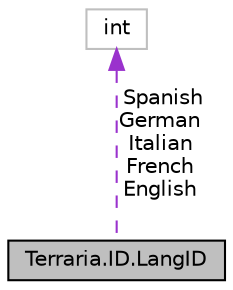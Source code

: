digraph "Terraria.ID.LangID"
{
  edge [fontname="Helvetica",fontsize="10",labelfontname="Helvetica",labelfontsize="10"];
  node [fontname="Helvetica",fontsize="10",shape=record];
  Node1 [label="Terraria.ID.LangID",height=0.2,width=0.4,color="black", fillcolor="grey75", style="filled", fontcolor="black"];
  Node2 -> Node1 [dir="back",color="darkorchid3",fontsize="10",style="dashed",label=" Spanish\nGerman\nItalian\nFrench\nEnglish" ,fontname="Helvetica"];
  Node2 [label="int",height=0.2,width=0.4,color="grey75", fillcolor="white", style="filled"];
}
